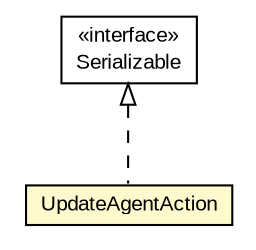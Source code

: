 #!/usr/local/bin/dot
#
# Class diagram 
# Generated by UMLGraph version R5_6-24-gf6e263 (http://www.umlgraph.org/)
#

digraph G {
	edge [fontname="arial",fontsize=10,labelfontname="arial",labelfontsize=10];
	node [fontname="arial",fontsize=10,shape=plaintext];
	nodesep=0.25;
	ranksep=0.5;
	// org.miloss.fgsms.services.interfaces.policyconfiguration.UpdateAgentAction
	c1271076 [label=<<table title="org.miloss.fgsms.services.interfaces.policyconfiguration.UpdateAgentAction" border="0" cellborder="1" cellspacing="0" cellpadding="2" port="p" bgcolor="lemonChiffon" href="./UpdateAgentAction.html">
		<tr><td><table border="0" cellspacing="0" cellpadding="1">
<tr><td align="center" balign="center"> UpdateAgentAction </td></tr>
		</table></td></tr>
		</table>>, URL="./UpdateAgentAction.html", fontname="arial", fontcolor="black", fontsize=10.0];
	//org.miloss.fgsms.services.interfaces.policyconfiguration.UpdateAgentAction implements java.io.Serializable
	c1271821:p -> c1271076:p [dir=back,arrowtail=empty,style=dashed];
	// java.io.Serializable
	c1271821 [label=<<table title="java.io.Serializable" border="0" cellborder="1" cellspacing="0" cellpadding="2" port="p" href="http://java.sun.com/j2se/1.4.2/docs/api/java/io/Serializable.html">
		<tr><td><table border="0" cellspacing="0" cellpadding="1">
<tr><td align="center" balign="center"> &#171;interface&#187; </td></tr>
<tr><td align="center" balign="center"> Serializable </td></tr>
		</table></td></tr>
		</table>>, URL="http://java.sun.com/j2se/1.4.2/docs/api/java/io/Serializable.html", fontname="arial", fontcolor="black", fontsize=10.0];
}


